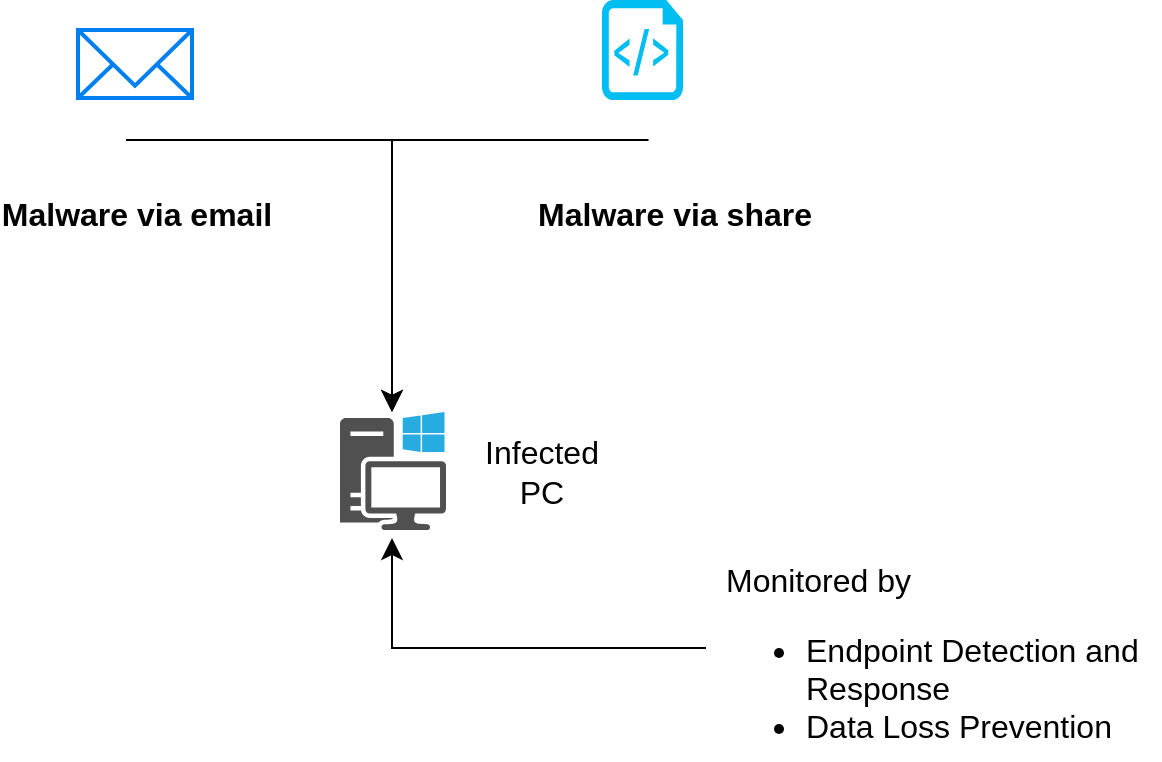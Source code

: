 <mxfile version="22.1.16" type="github">
  <diagram name="Page-1" id="lfiG4YUK4RrEmJoFa6z7">
    <mxGraphModel dx="1939" dy="1191" grid="0" gridSize="10" guides="1" tooltips="1" connect="1" arrows="1" fold="1" page="0" pageScale="1" pageWidth="827" pageHeight="1169" math="0" shadow="0">
      <root>
        <mxCell id="0" />
        <mxCell id="1" parent="0" />
        <mxCell id="AX1FQ8XLD_xJSGHUXn4Q-2" value="" style="sketch=0;pointerEvents=1;shadow=0;dashed=0;html=1;strokeColor=none;fillColor=#505050;labelPosition=center;verticalLabelPosition=bottom;verticalAlign=top;outlineConnect=0;align=center;shape=mxgraph.office.devices.workstation_pc;fontSize=16;" vertex="1" parent="1">
          <mxGeometry x="-365" y="184" width="53" height="59" as="geometry" />
        </mxCell>
        <mxCell id="AX1FQ8XLD_xJSGHUXn4Q-4" value="" style="html=1;verticalLabelPosition=bottom;align=center;labelBackgroundColor=#ffffff;verticalAlign=top;strokeWidth=2;strokeColor=#0080F0;shadow=0;dashed=0;shape=mxgraph.ios7.icons.mail;fontSize=16;" vertex="1" parent="1">
          <mxGeometry x="-496" y="-7" width="57" height="34" as="geometry" />
        </mxCell>
        <mxCell id="AX1FQ8XLD_xJSGHUXn4Q-3" value="" style="shape=image;html=1;verticalAlign=top;verticalLabelPosition=bottom;labelBackgroundColor=#ffffff;imageAspect=0;aspect=fixed;image=https://cdn4.iconfinder.com/data/icons/crime-and-security-24/64/36-128.png;fontSize=16;" vertex="1" parent="1">
          <mxGeometry x="-472" y="-1" width="49" height="49" as="geometry" />
        </mxCell>
        <mxCell id="AX1FQ8XLD_xJSGHUXn4Q-6" value="" style="verticalLabelPosition=bottom;html=1;verticalAlign=top;align=center;strokeColor=none;fillColor=#00BEF2;shape=mxgraph.azure.script_file;pointerEvents=1;fontSize=16;" vertex="1" parent="1">
          <mxGeometry x="-234" y="-22" width="40.5" height="50" as="geometry" />
        </mxCell>
        <mxCell id="AX1FQ8XLD_xJSGHUXn4Q-5" value="" style="shape=image;html=1;verticalAlign=top;verticalLabelPosition=bottom;labelBackgroundColor=#ffffff;imageAspect=0;aspect=fixed;image=https://cdn4.iconfinder.com/data/icons/crime-and-security-24/64/36-128.png;fontSize=16;" vertex="1" parent="1">
          <mxGeometry x="-223" y="-1" width="49" height="49" as="geometry" />
        </mxCell>
        <mxCell id="AX1FQ8XLD_xJSGHUXn4Q-8" value="" style="edgeStyle=elbowEdgeStyle;elbow=horizontal;endArrow=classic;html=1;curved=0;rounded=0;endSize=8;startSize=8;fontSize=12;exitX=0;exitY=1;exitDx=0;exitDy=0;" edge="1" parent="1" source="AX1FQ8XLD_xJSGHUXn4Q-3" target="AX1FQ8XLD_xJSGHUXn4Q-2">
          <mxGeometry width="50" height="50" relative="1" as="geometry">
            <mxPoint x="-182" y="314" as="sourcePoint" />
            <mxPoint x="-132" y="264" as="targetPoint" />
            <Array as="points">
              <mxPoint x="-339" y="98" />
            </Array>
          </mxGeometry>
        </mxCell>
        <mxCell id="AX1FQ8XLD_xJSGHUXn4Q-9" value="" style="edgeStyle=elbowEdgeStyle;elbow=horizontal;endArrow=classic;html=1;curved=0;rounded=0;endSize=8;startSize=8;fontSize=12;exitX=0.25;exitY=1;exitDx=0;exitDy=0;" edge="1" parent="1" source="AX1FQ8XLD_xJSGHUXn4Q-5" target="AX1FQ8XLD_xJSGHUXn4Q-2">
          <mxGeometry width="50" height="50" relative="1" as="geometry">
            <mxPoint x="-462" y="58" as="sourcePoint" />
            <mxPoint x="-329" y="158" as="targetPoint" />
            <Array as="points">
              <mxPoint x="-339" y="55" />
            </Array>
          </mxGeometry>
        </mxCell>
        <mxCell id="AX1FQ8XLD_xJSGHUXn4Q-10" value="Malware via share" style="text;strokeColor=none;fillColor=none;html=1;fontSize=16;fontStyle=1;verticalAlign=middle;align=center;" vertex="1" parent="1">
          <mxGeometry x="-248.5" y="65" width="100" height="40" as="geometry" />
        </mxCell>
        <mxCell id="AX1FQ8XLD_xJSGHUXn4Q-11" value="Malware via email" style="text;strokeColor=none;fillColor=none;html=1;fontSize=16;fontStyle=1;verticalAlign=middle;align=center;" vertex="1" parent="1">
          <mxGeometry x="-517.5" y="65" width="100" height="40" as="geometry" />
        </mxCell>
        <mxCell id="AX1FQ8XLD_xJSGHUXn4Q-13" value="Infected PC" style="text;html=1;strokeColor=none;fillColor=none;align=center;verticalAlign=middle;whiteSpace=wrap;rounded=0;fontSize=16;" vertex="1" parent="1">
          <mxGeometry x="-294" y="198.5" width="60" height="30" as="geometry" />
        </mxCell>
        <mxCell id="AX1FQ8XLD_xJSGHUXn4Q-15" value="" style="edgeStyle=segmentEdgeStyle;endArrow=classic;html=1;curved=0;rounded=0;endSize=8;startSize=8;fontSize=12;" edge="1" parent="1">
          <mxGeometry width="50" height="50" relative="1" as="geometry">
            <mxPoint x="-182" y="302" as="sourcePoint" />
            <mxPoint x="-339" y="247" as="targetPoint" />
          </mxGeometry>
        </mxCell>
        <mxCell id="AX1FQ8XLD_xJSGHUXn4Q-16" value="&lt;div&gt;Monitored by&lt;/div&gt;&lt;ul&gt;&lt;li&gt;Endpoint Detection and Response&lt;/li&gt;&lt;li&gt;Data Loss Prevention&lt;/li&gt;&lt;/ul&gt;" style="text;strokeColor=none;fillColor=none;html=1;whiteSpace=wrap;verticalAlign=middle;overflow=hidden;fontSize=16;" vertex="1" parent="1">
          <mxGeometry x="-174" y="256" width="219" height="102" as="geometry" />
        </mxCell>
      </root>
    </mxGraphModel>
  </diagram>
</mxfile>
